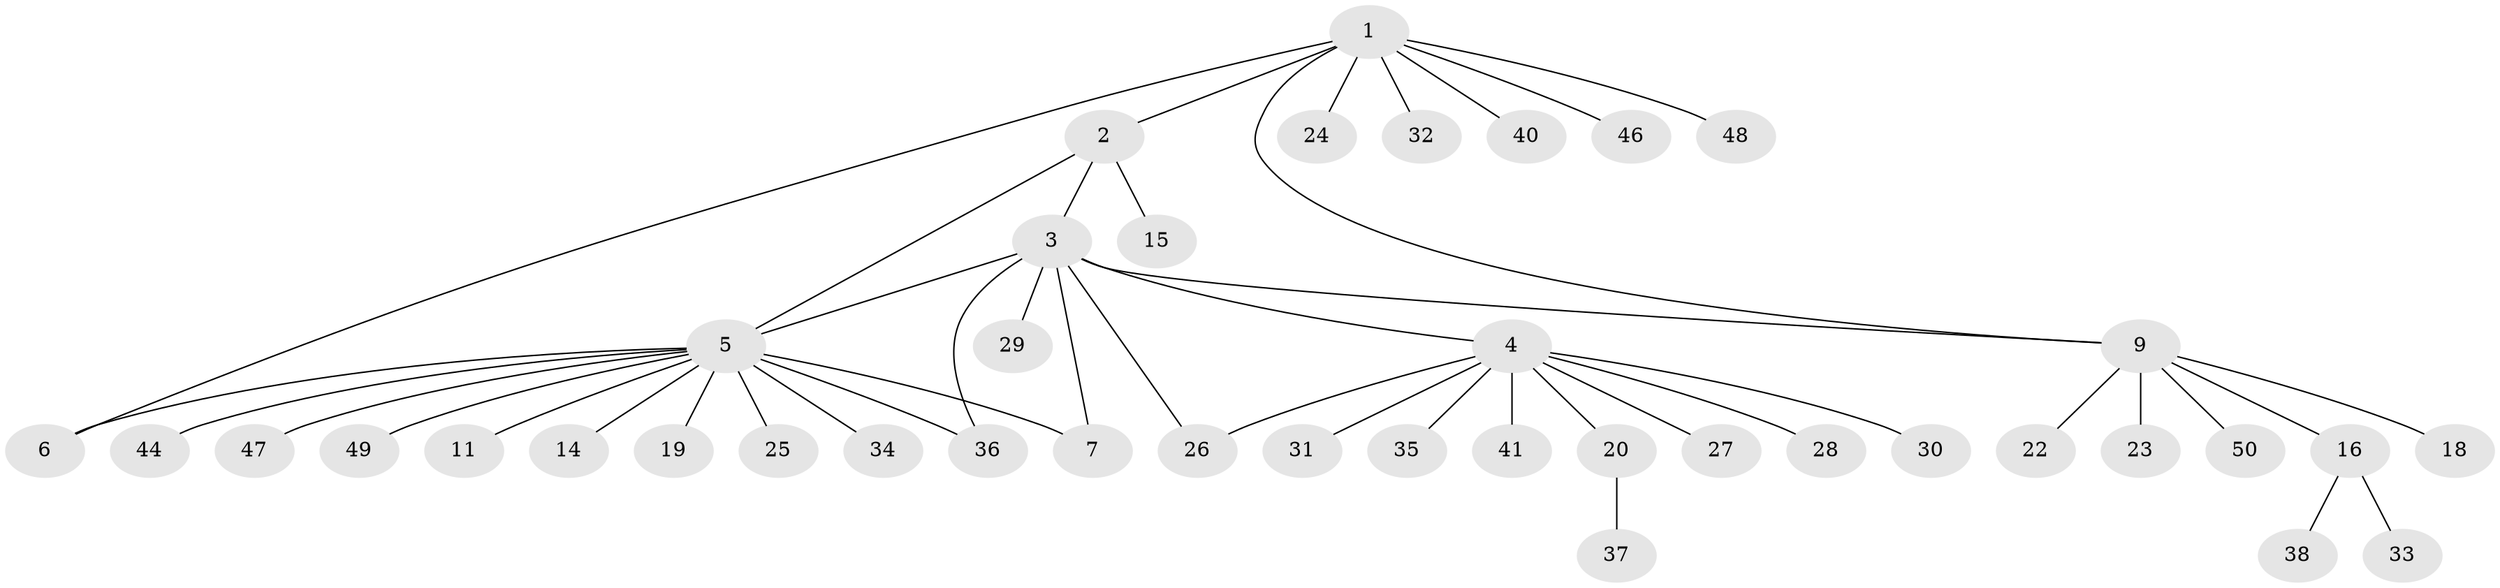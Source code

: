 // original degree distribution, {9: 0.038461538461538464, 5: 0.019230769230769232, 6: 0.038461538461538464, 10: 0.019230769230769232, 7: 0.019230769230769232, 3: 0.057692307692307696, 8: 0.019230769230769232, 1: 0.6730769230769231, 4: 0.019230769230769232, 2: 0.09615384615384616}
// Generated by graph-tools (version 1.1) at 2025/11/02/27/25 16:11:34]
// undirected, 40 vertices, 45 edges
graph export_dot {
graph [start="1"]
  node [color=gray90,style=filled];
  1 [super="+39"];
  2 [super="+13"];
  3 [super="+10"];
  4 [super="+17"];
  5 [super="+8"];
  6 [super="+51"];
  7;
  9 [super="+12"];
  11;
  14;
  15;
  16 [super="+42"];
  18;
  19 [super="+45"];
  20 [super="+21"];
  22;
  23;
  24;
  25;
  26;
  27;
  28;
  29;
  30;
  31;
  32;
  33;
  34;
  35 [super="+52"];
  36;
  37;
  38;
  40;
  41 [super="+43"];
  44;
  46;
  47;
  48;
  49;
  50;
  1 -- 2;
  1 -- 6;
  1 -- 9;
  1 -- 24;
  1 -- 32;
  1 -- 40;
  1 -- 46;
  1 -- 48;
  2 -- 3;
  2 -- 15;
  2 -- 5;
  3 -- 4;
  3 -- 5 [weight=2];
  3 -- 7 [weight=2];
  3 -- 29;
  3 -- 36;
  3 -- 9;
  3 -- 26;
  4 -- 20;
  4 -- 26;
  4 -- 27;
  4 -- 28;
  4 -- 30;
  4 -- 31;
  4 -- 35;
  4 -- 41;
  5 -- 6;
  5 -- 11;
  5 -- 36;
  5 -- 49;
  5 -- 34;
  5 -- 7;
  5 -- 44;
  5 -- 14;
  5 -- 47;
  5 -- 19;
  5 -- 25;
  9 -- 16;
  9 -- 18;
  9 -- 22;
  9 -- 23;
  9 -- 50;
  16 -- 33;
  16 -- 38;
  20 -- 37;
}
